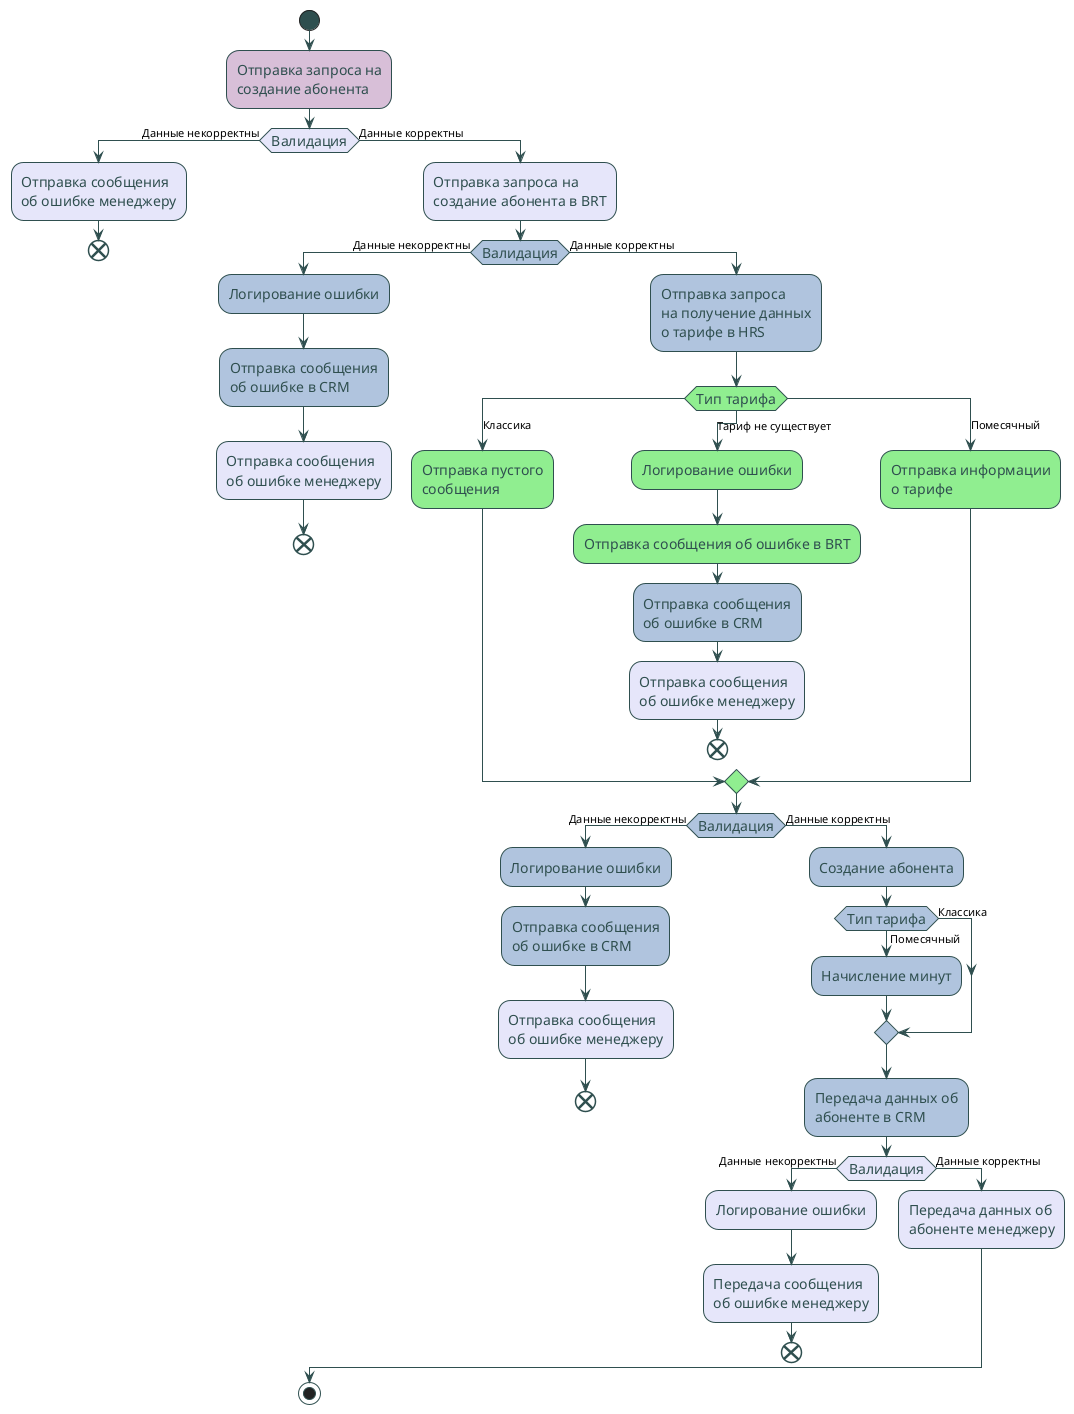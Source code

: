@startuml Activity

skinparam Activity{
    BackgroundColor Lavender 
    ArrowColor DarkSlateGrey
    StartColor DarkSlateGrey
    StopColor DarkSlateGrey
    EndColor DarkSlateGrey
    BorderColor DarkSlateGrey
    BorderThickness 1
    FontColor DarkSlateGrey
    FontSize 14
}

start

#Thistle :Отправка запроса на\nсоздание абонента;
if (Валидация) then (Данные некорректны)
    :Отправка сообщения\nоб ошибке менеджеру;
    end
else (Данные корректны)
    :Отправка запроса на\nсоздание абонента в BRT;
    skinparam ActivityDiamondBackgroundColor LightSteelBlue
    if (Валидация) then (Данные некорректны)
        #LightSteelBlue :Логирование ошибки;
        #LightSteelBlue :Отправка сообщения\nоб ошибке в CRM;
        :Отправка сообщения\nоб ошибке менеджеру;
        end
    else (Данные корректны)
        #LightSteelBlue :Отправка запроса\nна получение данных\nо тарифе в HRS;
        skinparam ActivityDiamondBackgroundColor LightGreen
        switch (Тип тарифа) 
        case (Классика)
            #LightGreen :Отправка пустого\nсообщения;
        case (Тариф не существует)
            #LightGreen :Логирование ошибки;
            #LightGreen :Отправка сообщения об ошибке в BRT;
            #LightSteelBlue :Отправка сообщения\nоб ошибке в CRM;
            :Отправка сообщения\nоб ошибке менеджеру;
            end
        case (Помесячный)
            #LightGreen :Отправка информации\nо тарифе;
        endswitch
        skinparam ActivityDiamondBackgroundColor LightSteelBlue
        if (Валидация) then (Данные некорректны)
            #LightSteelBlue :Логирование ошибки;
            #LightSteelBlue :Отправка сообщения\nоб ошибке в CRM;
            :Отправка сообщения\nоб ошибке менеджеру;
            end
        else (Данные корректны)
            #LightSteelBlue :Создание абонента;
            if (Тип тарифа) then (Помесячный)
                #LightSteelBlue :Начисление минут;
            else (Классика)
            endif
            #LightSteelBlue :Передача данных об\nабоненте в CRM;
            skinparam ActivityDiamondBackgroundColor Lavender
            if (Валидация) then (Данные некорректны)
                :Логирование ошибки;
                :Передача сообщения\nоб ошибке менеджеру;
                end 
            else (Данные корректны)
                :Передача данных об\nабоненте менеджеру;
            endif
        endif
    endif
endif

stop

@enduml